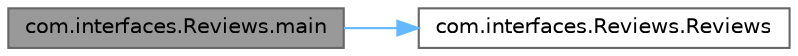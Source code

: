 digraph "com.interfaces.Reviews.main"
{
 // LATEX_PDF_SIZE
  bgcolor="transparent";
  edge [fontname=Helvetica,fontsize=10,labelfontname=Helvetica,labelfontsize=10];
  node [fontname=Helvetica,fontsize=10,shape=box,height=0.2,width=0.4];
  rankdir="LR";
  Node1 [label="com.interfaces.Reviews.main",height=0.2,width=0.4,color="gray40", fillcolor="grey60", style="filled", fontcolor="black",tooltip=" "];
  Node1 -> Node2 [color="steelblue1",style="solid"];
  Node2 [label="com.interfaces.Reviews.Reviews",height=0.2,width=0.4,color="grey40", fillcolor="white", style="filled",URL="$classcom_1_1interfaces_1_1_reviews.html#a29af8d8dc93b4b7829f4e7bd6c143dab",tooltip=" "];
}
